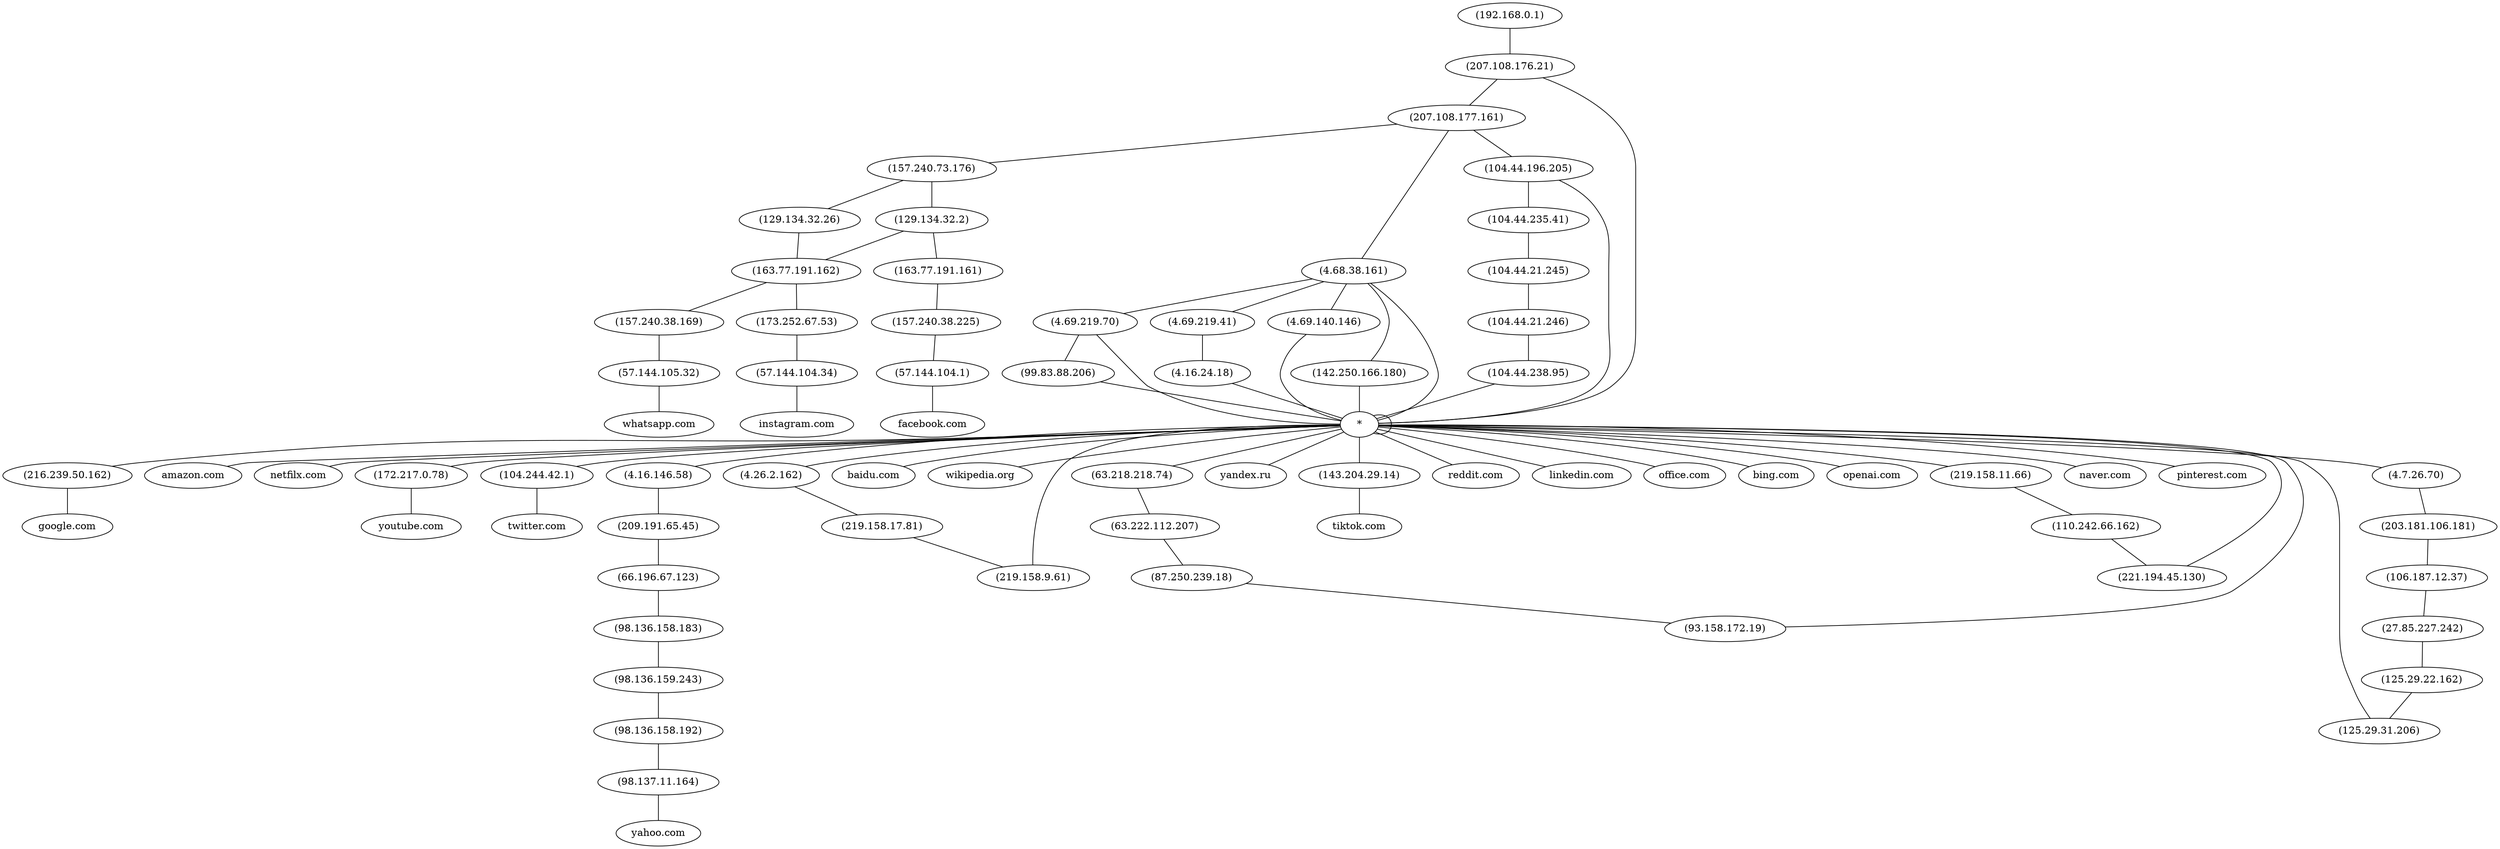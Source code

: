 strict graph Internet {
	"(192.168.0.1)"
	"(207.108.176.21)"
	"(192.168.0.1)" -- "(207.108.176.21)"
	"(207.108.177.161)"
	"(207.108.176.21)" -- "(207.108.177.161)"
	"(4.68.38.161)"
	"(207.108.177.161)" -- "(4.68.38.161)"
	"(142.250.166.180)"
	"(4.68.38.161)" -- "(142.250.166.180)"
	"*"
	"(142.250.166.180)" -- "*"
	"(216.239.50.162)"
	"*" -- "(216.239.50.162)"
	"google.com"
	"(216.239.50.162)" -- "google.com"
	"(192.168.0.1)"
	"(207.108.176.21)"
	"(192.168.0.1)" -- "(207.108.176.21)"
	"(207.108.177.161)"
	"(207.108.176.21)" -- "(207.108.177.161)"
	"(4.68.38.161)"
	"(207.108.177.161)" -- "(4.68.38.161)"
	"(4.69.219.70)"
	"(4.68.38.161)" -- "(4.69.219.70)"
	"(99.83.88.206)"
	"(4.69.219.70)" -- "(99.83.88.206)"
	"*"
	"(99.83.88.206)" -- "*"
	"*"
	"*" -- "*"
	"*"
	"*" -- "*"
	"*"
	"*" -- "*"
	"*"
	"*" -- "*"
	"*"
	"*" -- "*"
	"*"
	"*" -- "*"
	"*"
	"*" -- "*"
	"*"
	"*" -- "*"
	"*"
	"*" -- "*"
	"*"
	"*" -- "*"
	"*"
	"*" -- "*"
	"*"
	"*" -- "*"
	"*"
	"*" -- "*"
	"*"
	"*" -- "*"
	"*"
	"*" -- "*"
	"*"
	"*" -- "*"
	"*"
	"*" -- "*"
	"*"
	"*" -- "*"
	"*"
	"*" -- "*"
	"*"
	"*" -- "*"
	"*"
	"*" -- "*"
	"*"
	"*" -- "*"
	"*"
	"*" -- "*"
	"amazon.com"
	"*" -- "amazon.com"
	"(192.168.0.1)"
	"(207.108.176.21)"
	"(192.168.0.1)" -- "(207.108.176.21)"
	"(207.108.177.161)"
	"(207.108.176.21)" -- "(207.108.177.161)"
	"(4.68.38.161)"
	"(207.108.177.161)" -- "(4.68.38.161)"
	"(4.69.219.70)"
	"(4.68.38.161)" -- "(4.69.219.70)"
	"(99.83.88.206)"
	"(4.69.219.70)" -- "(99.83.88.206)"
	"*"
	"(99.83.88.206)" -- "*"
	"*"
	"*" -- "*"
	"*"
	"*" -- "*"
	"*"
	"*" -- "*"
	"*"
	"*" -- "*"
	"*"
	"*" -- "*"
	"*"
	"*" -- "*"
	"*"
	"*" -- "*"
	"*"
	"*" -- "*"
	"*"
	"*" -- "*"
	"*"
	"*" -- "*"
	"*"
	"*" -- "*"
	"*"
	"*" -- "*"
	"*"
	"*" -- "*"
	"*"
	"*" -- "*"
	"*"
	"*" -- "*"
	"*"
	"*" -- "*"
	"*"
	"*" -- "*"
	"*"
	"*" -- "*"
	"*"
	"*" -- "*"
	"*"
	"*" -- "*"
	"*"
	"*" -- "*"
	"*"
	"*" -- "*"
	"*"
	"*" -- "*"
	"netfilx.com"
	"*" -- "netfilx.com"
	"(192.168.0.1)"
	"(207.108.176.21)"
	"(192.168.0.1)" -- "(207.108.176.21)"
	"(207.108.177.161)"
	"(207.108.176.21)" -- "(207.108.177.161)"
	"(157.240.73.176)"
	"(207.108.177.161)" -- "(157.240.73.176)"
	"(129.134.32.2)"
	"(157.240.73.176)" -- "(129.134.32.2)"
	"(163.77.191.161)"
	"(129.134.32.2)" -- "(163.77.191.161)"
	"(157.240.38.225)"
	"(163.77.191.161)" -- "(157.240.38.225)"
	"(57.144.104.1)"
	"(157.240.38.225)" -- "(57.144.104.1)"
	"facebook.com"
	"(57.144.104.1)" -- "facebook.com"
	"(192.168.0.1)"
	"(207.108.176.21)"
	"(192.168.0.1)" -- "(207.108.176.21)"
	"(207.108.177.161)"
	"(207.108.176.21)" -- "(207.108.177.161)"
	"(4.68.38.161)"
	"(207.108.177.161)" -- "(4.68.38.161)"
	"(142.250.166.180)"
	"(4.68.38.161)" -- "(142.250.166.180)"
	"*"
	"(142.250.166.180)" -- "*"
	"(172.217.0.78)"
	"*" -- "(172.217.0.78)"
	"youtube.com"
	"(172.217.0.78)" -- "youtube.com"
	"(192.168.0.1)"
	"(207.108.176.21)"
	"(192.168.0.1)" -- "(207.108.176.21)"
	"(207.108.177.161)"
	"(207.108.176.21)" -- "(207.108.177.161)"
	"(157.240.73.176)"
	"(207.108.177.161)" -- "(157.240.73.176)"
	"(129.134.32.26)"
	"(157.240.73.176)" -- "(129.134.32.26)"
	"(163.77.191.162)"
	"(129.134.32.26)" -- "(163.77.191.162)"
	"(173.252.67.53)"
	"(163.77.191.162)" -- "(173.252.67.53)"
	"(57.144.104.34)"
	"(173.252.67.53)" -- "(57.144.104.34)"
	"instagram.com"
	"(57.144.104.34)" -- "instagram.com"
	"(192.168.0.1)"
	"(207.108.176.21)"
	"(192.168.0.1)" -- "(207.108.176.21)"
	"(207.108.177.161)"
	"(207.108.176.21)" -- "(207.108.177.161)"
	"(4.68.38.161)"
	"(207.108.177.161)" -- "(4.68.38.161)"
	"(4.69.219.41)"
	"(4.68.38.161)" -- "(4.69.219.41)"
	"(4.16.24.18)"
	"(4.69.219.41)" -- "(4.16.24.18)"
	"*"
	"(4.16.24.18)" -- "*"
	"(104.244.42.1)"
	"*" -- "(104.244.42.1)"
	"twitter.com"
	"(104.244.42.1)" -- "twitter.com"
	"(192.168.0.1)"
	"(207.108.176.21)"
	"(192.168.0.1)" -- "(207.108.176.21)"
	"(207.108.177.161)"
	"(207.108.176.21)" -- "(207.108.177.161)"
	"(4.68.38.161)"
	"(207.108.177.161)" -- "(4.68.38.161)"
	"*"
	"(4.68.38.161)" -- "*"
	"(4.26.2.162)"
	"*" -- "(4.26.2.162)"
	"(219.158.17.81)"
	"(4.26.2.162)" -- "(219.158.17.81)"
	"(219.158.9.61)"
	"(219.158.17.81)" -- "(219.158.9.61)"
	"*"
	"(219.158.9.61)" -- "*"
	"(219.158.11.66)"
	"*" -- "(219.158.11.66)"
	"(110.242.66.162)"
	"(219.158.11.66)" -- "(110.242.66.162)"
	"(221.194.45.130)"
	"(110.242.66.162)" -- "(221.194.45.130)"
	"*"
	"(221.194.45.130)" -- "*"
	"*"
	"*" -- "*"
	"*"
	"*" -- "*"
	"*"
	"*" -- "*"
	"*"
	"*" -- "*"
	"*"
	"*" -- "*"
	"*"
	"*" -- "*"
	"*"
	"*" -- "*"
	"*"
	"*" -- "*"
	"*"
	"*" -- "*"
	"*"
	"*" -- "*"
	"*"
	"*" -- "*"
	"*"
	"*" -- "*"
	"*"
	"*" -- "*"
	"*"
	"*" -- "*"
	"*"
	"*" -- "*"
	"*"
	"*" -- "*"
	"*"
	"*" -- "*"
	"baidu.com"
	"*" -- "baidu.com"
	"(192.168.0.1)"
	"(207.108.176.21)"
	"(192.168.0.1)" -- "(207.108.176.21)"
	"(207.108.177.161)"
	"(207.108.176.21)" -- "(207.108.177.161)"
	"(4.68.38.161)"
	"(207.108.177.161)" -- "(4.68.38.161)"
	"(4.69.140.146)"
	"(4.68.38.161)" -- "(4.69.140.146)"
	"*"
	"(4.69.140.146)" -- "*"
	"*"
	"*" -- "*"
	"*"
	"*" -- "*"
	"*"
	"*" -- "*"
	"*"
	"*" -- "*"
	"*"
	"*" -- "*"
	"*"
	"*" -- "*"
	"*"
	"*" -- "*"
	"*"
	"*" -- "*"
	"*"
	"*" -- "*"
	"*"
	"*" -- "*"
	"*"
	"*" -- "*"
	"*"
	"*" -- "*"
	"*"
	"*" -- "*"
	"*"
	"*" -- "*"
	"*"
	"*" -- "*"
	"*"
	"*" -- "*"
	"*"
	"*" -- "*"
	"*"
	"*" -- "*"
	"*"
	"*" -- "*"
	"*"
	"*" -- "*"
	"*"
	"*" -- "*"
	"*"
	"*" -- "*"
	"*"
	"*" -- "*"
	"*"
	"*" -- "*"
	"wikipedia.org"
	"*" -- "wikipedia.org"
	"(192.168.0.1)"
	"(207.108.176.21)"
	"(192.168.0.1)" -- "(207.108.176.21)"
	"(207.108.177.161)"
	"(207.108.176.21)" -- "(207.108.177.161)"
	"(4.68.38.161)"
	"(207.108.177.161)" -- "(4.68.38.161)"
	"*"
	"(4.68.38.161)" -- "*"
	"(4.16.146.58)"
	"*" -- "(4.16.146.58)"
	"(209.191.65.45)"
	"(4.16.146.58)" -- "(209.191.65.45)"
	"(66.196.67.123)"
	"(209.191.65.45)" -- "(66.196.67.123)"
	"(98.136.158.183)"
	"(66.196.67.123)" -- "(98.136.158.183)"
	"(98.136.159.243)"
	"(98.136.158.183)" -- "(98.136.159.243)"
	"(98.136.158.192)"
	"(98.136.159.243)" -- "(98.136.158.192)"
	"(98.137.11.164)"
	"(98.136.158.192)" -- "(98.137.11.164)"
	"yahoo.com"
	"(98.137.11.164)" -- "yahoo.com"
	"(192.168.0.1)"
	"(207.108.176.21)"
	"(192.168.0.1)" -- "(207.108.176.21)"
	"(207.108.177.161)"
	"(207.108.176.21)" -- "(207.108.177.161)"
	"(4.68.38.161)"
	"(207.108.177.161)" -- "(4.68.38.161)"
	"*"
	"(4.68.38.161)" -- "*"
	"*"
	"*" -- "*"
	"(63.218.218.74)"
	"*" -- "(63.218.218.74)"
	"(63.222.112.207)"
	"(63.218.218.74)" -- "(63.222.112.207)"
	"(87.250.239.18)"
	"(63.222.112.207)" -- "(87.250.239.18)"
	"(93.158.172.19)"
	"(87.250.239.18)" -- "(93.158.172.19)"
	"*"
	"(93.158.172.19)" -- "*"
	"*"
	"*" -- "*"
	"*"
	"*" -- "*"
	"*"
	"*" -- "*"
	"*"
	"*" -- "*"
	"*"
	"*" -- "*"
	"*"
	"*" -- "*"
	"*"
	"*" -- "*"
	"*"
	"*" -- "*"
	"*"
	"*" -- "*"
	"*"
	"*" -- "*"
	"*"
	"*" -- "*"
	"*"
	"*" -- "*"
	"*"
	"*" -- "*"
	"*"
	"*" -- "*"
	"*"
	"*" -- "*"
	"*"
	"*" -- "*"
	"*"
	"*" -- "*"
	"*"
	"*" -- "*"
	"*"
	"*" -- "*"
	"yandex.ru"
	"*" -- "yandex.ru"
	"(192.168.0.1)"
	"(207.108.176.21)"
	"(192.168.0.1)" -- "(207.108.176.21)"
	"(207.108.177.161)"
	"(207.108.176.21)" -- "(207.108.177.161)"
	"(157.240.73.176)"
	"(207.108.177.161)" -- "(157.240.73.176)"
	"(129.134.32.2)"
	"(157.240.73.176)" -- "(129.134.32.2)"
	"(163.77.191.162)"
	"(129.134.32.2)" -- "(163.77.191.162)"
	"(157.240.38.169)"
	"(163.77.191.162)" -- "(157.240.38.169)"
	"(57.144.105.32)"
	"(157.240.38.169)" -- "(57.144.105.32)"
	"whatsapp.com"
	"(57.144.105.32)" -- "whatsapp.com"
	"*"
	"(207.108.176.21)"
	"*" -- "(207.108.176.21)"
	"(207.108.177.161)"
	"(207.108.176.21)" -- "(207.108.177.161)"
	"(4.68.38.161)"
	"(207.108.177.161)" -- "(4.68.38.161)"
	"(4.69.219.70)"
	"(4.68.38.161)" -- "(4.69.219.70)"
	"(99.83.88.206)"
	"(4.69.219.70)" -- "(99.83.88.206)"
	"*"
	"(99.83.88.206)" -- "*"
	"*"
	"*" -- "*"
	"*"
	"*" -- "*"
	"*"
	"*" -- "*"
	"*"
	"*" -- "*"
	"*"
	"*" -- "*"
	"*"
	"*" -- "*"
	"(143.204.29.14)"
	"*" -- "(143.204.29.14)"
	"tiktok.com"
	"(143.204.29.14)" -- "tiktok.com"
	"(192.168.0.1)"
	"(207.108.176.21)"
	"(192.168.0.1)" -- "(207.108.176.21)"
	"(207.108.177.161)"
	"(207.108.176.21)" -- "(207.108.177.161)"
	"(4.68.38.161)"
	"(207.108.177.161)" -- "(4.68.38.161)"
	"(4.69.219.70)"
	"(4.68.38.161)" -- "(4.69.219.70)"
	"*"
	"(4.69.219.70)" -- "*"
	"*"
	"*" -- "*"
	"*"
	"*" -- "*"
	"*"
	"*" -- "*"
	"*"
	"*" -- "*"
	"*"
	"*" -- "*"
	"*"
	"*" -- "*"
	"*"
	"*" -- "*"
	"*"
	"*" -- "*"
	"*"
	"*" -- "*"
	"*"
	"*" -- "*"
	"*"
	"*" -- "*"
	"*"
	"*" -- "*"
	"*"
	"*" -- "*"
	"*"
	"*" -- "*"
	"*"
	"*" -- "*"
	"*"
	"*" -- "*"
	"*"
	"*" -- "*"
	"*"
	"*" -- "*"
	"*"
	"*" -- "*"
	"*"
	"*" -- "*"
	"*"
	"*" -- "*"
	"*"
	"*" -- "*"
	"*"
	"*" -- "*"
	"*"
	"*" -- "*"
	"reddit.com"
	"*" -- "reddit.com"
	"(192.168.0.1)"
	"(207.108.176.21)"
	"(192.168.0.1)" -- "(207.108.176.21)"
	"(207.108.177.161)"
	"(207.108.176.21)" -- "(207.108.177.161)"
	"(104.44.196.205)"
	"(207.108.177.161)" -- "(104.44.196.205)"
	"*"
	"(104.44.196.205)" -- "*"
	"*"
	"*" -- "*"
	"*"
	"*" -- "*"
	"*"
	"*" -- "*"
	"*"
	"*" -- "*"
	"*"
	"*" -- "*"
	"*"
	"*" -- "*"
	"*"
	"*" -- "*"
	"*"
	"*" -- "*"
	"*"
	"*" -- "*"
	"*"
	"*" -- "*"
	"*"
	"*" -- "*"
	"*"
	"*" -- "*"
	"*"
	"*" -- "*"
	"*"
	"*" -- "*"
	"*"
	"*" -- "*"
	"*"
	"*" -- "*"
	"*"
	"*" -- "*"
	"*"
	"*" -- "*"
	"*"
	"*" -- "*"
	"*"
	"*" -- "*"
	"*"
	"*" -- "*"
	"*"
	"*" -- "*"
	"*"
	"*" -- "*"
	"*"
	"*" -- "*"
	"*"
	"*" -- "*"
	"linkedin.com"
	"*" -- "linkedin.com"
	"(192.168.0.1)"
	"(207.108.176.21)"
	"(192.168.0.1)" -- "(207.108.176.21)"
	"(207.108.177.161)"
	"(207.108.176.21)" -- "(207.108.177.161)"
	"(104.44.196.205)"
	"(207.108.177.161)" -- "(104.44.196.205)"
	"(104.44.235.41)"
	"(104.44.196.205)" -- "(104.44.235.41)"
	"(104.44.21.245)"
	"(104.44.235.41)" -- "(104.44.21.245)"
	"(104.44.21.246)"
	"(104.44.21.245)" -- "(104.44.21.246)"
	"(104.44.238.95)"
	"(104.44.21.246)" -- "(104.44.238.95)"
	"*"
	"(104.44.238.95)" -- "*"
	"*"
	"*" -- "*"
	"*"
	"*" -- "*"
	"*"
	"*" -- "*"
	"*"
	"*" -- "*"
	"*"
	"*" -- "*"
	"*"
	"*" -- "*"
	"*"
	"*" -- "*"
	"*"
	"*" -- "*"
	"*"
	"*" -- "*"
	"*"
	"*" -- "*"
	"*"
	"*" -- "*"
	"*"
	"*" -- "*"
	"*"
	"*" -- "*"
	"*"
	"*" -- "*"
	"*"
	"*" -- "*"
	"*"
	"*" -- "*"
	"*"
	"*" -- "*"
	"*"
	"*" -- "*"
	"*"
	"*" -- "*"
	"*"
	"*" -- "*"
	"*"
	"*" -- "*"
	"office.com"
	"*" -- "office.com"
	"(192.168.0.1)"
	"(207.108.176.21)"
	"(192.168.0.1)" -- "(207.108.176.21)"
	"(207.108.177.161)"
	"(207.108.176.21)" -- "(207.108.177.161)"
	"(104.44.196.205)"
	"(207.108.177.161)" -- "(104.44.196.205)"
	"*"
	"(104.44.196.205)" -- "*"
	"*"
	"*" -- "*"
	"*"
	"*" -- "*"
	"*"
	"*" -- "*"
	"*"
	"*" -- "*"
	"*"
	"*" -- "*"
	"*"
	"*" -- "*"
	"*"
	"*" -- "*"
	"*"
	"*" -- "*"
	"*"
	"*" -- "*"
	"*"
	"*" -- "*"
	"*"
	"*" -- "*"
	"*"
	"*" -- "*"
	"*"
	"*" -- "*"
	"*"
	"*" -- "*"
	"*"
	"*" -- "*"
	"*"
	"*" -- "*"
	"*"
	"*" -- "*"
	"*"
	"*" -- "*"
	"*"
	"*" -- "*"
	"*"
	"*" -- "*"
	"*"
	"*" -- "*"
	"*"
	"*" -- "*"
	"*"
	"*" -- "*"
	"*"
	"*" -- "*"
	"*"
	"*" -- "*"
	"bing.com"
	"*" -- "bing.com"
	"(192.168.0.1)"
	"(207.108.176.21)"
	"(192.168.0.1)" -- "(207.108.176.21)"
	"(207.108.177.161)"
	"(207.108.176.21)" -- "(207.108.177.161)"
	"(104.44.196.205)"
	"(207.108.177.161)" -- "(104.44.196.205)"
	"*"
	"(104.44.196.205)" -- "*"
	"*"
	"*" -- "*"
	"*"
	"*" -- "*"
	"*"
	"*" -- "*"
	"*"
	"*" -- "*"
	"*"
	"*" -- "*"
	"*"
	"*" -- "*"
	"*"
	"*" -- "*"
	"*"
	"*" -- "*"
	"*"
	"*" -- "*"
	"*"
	"*" -- "*"
	"*"
	"*" -- "*"
	"*"
	"*" -- "*"
	"*"
	"*" -- "*"
	"*"
	"*" -- "*"
	"*"
	"*" -- "*"
	"*"
	"*" -- "*"
	"*"
	"*" -- "*"
	"*"
	"*" -- "*"
	"*"
	"*" -- "*"
	"*"
	"*" -- "*"
	"*"
	"*" -- "*"
	"*"
	"*" -- "*"
	"*"
	"*" -- "*"
	"*"
	"*" -- "*"
	"*"
	"*" -- "*"
	"openai.com"
	"*" -- "openai.com"
	"(192.168.0.1)"
	"(207.108.176.21)"
	"(192.168.0.1)" -- "(207.108.176.21)"
	"(207.108.177.161)"
	"(207.108.176.21)" -- "(207.108.177.161)"
	"(4.68.38.161)"
	"(207.108.177.161)" -- "(4.68.38.161)"
	"*"
	"(4.68.38.161)" -- "*"
	"(4.7.26.70)"
	"*" -- "(4.7.26.70)"
	"(203.181.106.181)"
	"(4.7.26.70)" -- "(203.181.106.181)"
	"(106.187.12.37)"
	"(203.181.106.181)" -- "(106.187.12.37)"
	"(27.85.227.242)"
	"(106.187.12.37)" -- "(27.85.227.242)"
	"(125.29.22.162)"
	"(27.85.227.242)" -- "(125.29.22.162)"
	"(125.29.31.206)"
	"(125.29.22.162)" -- "(125.29.31.206)"
	"*"
	"(125.29.31.206)" -- "*"
	"*"
	"*" -- "*"
	"*"
	"*" -- "*"
	"*"
	"*" -- "*"
	"*"
	"*" -- "*"
	"*"
	"*" -- "*"
	"*"
	"*" -- "*"
	"*"
	"*" -- "*"
	"*"
	"*" -- "*"
	"*"
	"*" -- "*"
	"*"
	"*" -- "*"
	"*"
	"*" -- "*"
	"*"
	"*" -- "*"
	"*"
	"*" -- "*"
	"*"
	"*" -- "*"
	"*"
	"*" -- "*"
	"*"
	"*" -- "*"
	"*"
	"*" -- "*"
	"*"
	"*" -- "*"
	"naver.com"
	"*" -- "naver.com"
	"(192.168.0.1)"
	"(207.108.176.21)"
	"(192.168.0.1)" -- "(207.108.176.21)"
	"(207.108.177.161)"
	"(207.108.176.21)" -- "(207.108.177.161)"
	"(4.68.38.161)"
	"(207.108.177.161)" -- "(4.68.38.161)"
	"(4.69.219.70)"
	"(4.68.38.161)" -- "(4.69.219.70)"
	"*"
	"(4.69.219.70)" -- "*"
	"*"
	"*" -- "*"
	"*"
	"*" -- "*"
	"*"
	"*" -- "*"
	"*"
	"*" -- "*"
	"*"
	"*" -- "*"
	"*"
	"*" -- "*"
	"*"
	"*" -- "*"
	"*"
	"*" -- "*"
	"*"
	"*" -- "*"
	"*"
	"*" -- "*"
	"*"
	"*" -- "*"
	"*"
	"*" -- "*"
	"*"
	"*" -- "*"
	"*"
	"*" -- "*"
	"*"
	"*" -- "*"
	"*"
	"*" -- "*"
	"*"
	"*" -- "*"
	"*"
	"*" -- "*"
	"*"
	"*" -- "*"
	"*"
	"*" -- "*"
	"*"
	"*" -- "*"
	"*"
	"*" -- "*"
	"*"
	"*" -- "*"
	"*"
	"*" -- "*"
	"pinterest.com"
	"*" -- "pinterest.com"
}
